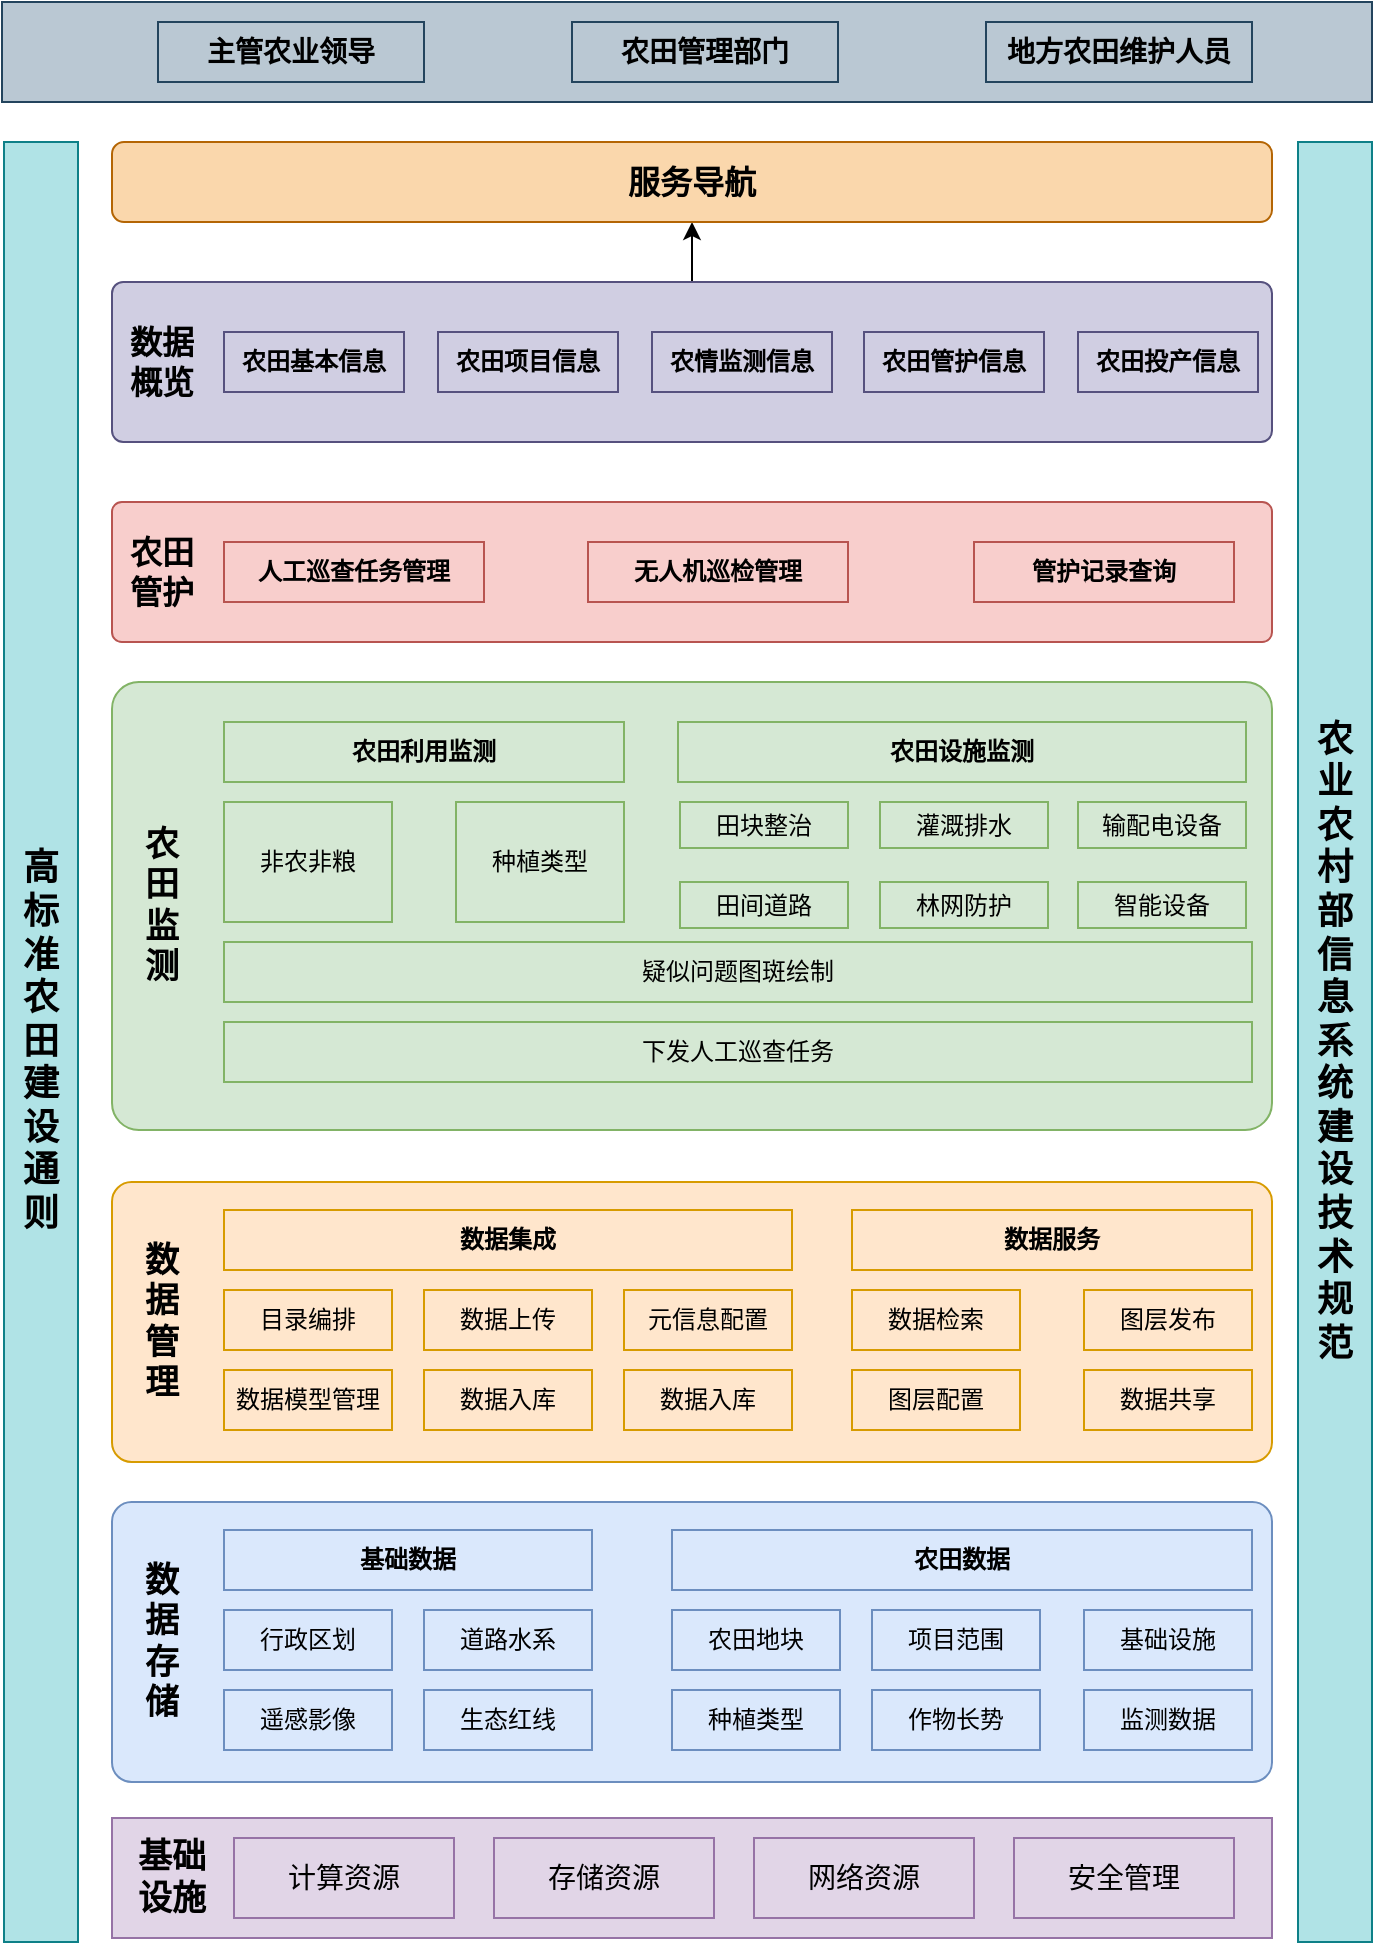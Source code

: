 <mxfile version="24.8.3" pages="3">
  <diagram name="第 1 页" id="RDpvD_mBrIa01KDGyiUF">
    <mxGraphModel dx="2074" dy="1133" grid="0" gridSize="10" guides="1" tooltips="1" connect="1" arrows="1" fold="1" page="1" pageScale="1" pageWidth="827" pageHeight="1169" math="0" shadow="0">
      <root>
        <mxCell id="0" />
        <mxCell id="1" parent="0" />
        <mxCell id="g1VSG913GMHRazNxdz0j-1" value="" style="rounded=0;whiteSpace=wrap;html=1;fillColor=#e1d5e7;strokeColor=#9673a6;arcSize=7;" parent="1" vertex="1">
          <mxGeometry x="106" y="979" width="580" height="60" as="geometry" />
        </mxCell>
        <mxCell id="g1VSG913GMHRazNxdz0j-2" value="基础设施" style="text;html=1;align=center;verticalAlign=middle;whiteSpace=wrap;rounded=0;fontSize=17;fontStyle=1;fillColor=#e1d5e7;strokeColor=none;" parent="1" vertex="1">
          <mxGeometry x="116" y="994" width="40" height="30" as="geometry" />
        </mxCell>
        <mxCell id="g1VSG913GMHRazNxdz0j-3" value="计算资源" style="rounded=0;whiteSpace=wrap;html=1;fontSize=14;fillColor=#e1d5e7;strokeColor=#9673a6;" parent="1" vertex="1">
          <mxGeometry x="167" y="989" width="110" height="40" as="geometry" />
        </mxCell>
        <mxCell id="g1VSG913GMHRazNxdz0j-4" value="存储资源" style="rounded=0;whiteSpace=wrap;html=1;fontSize=14;fillColor=#e1d5e7;strokeColor=#9673a6;" parent="1" vertex="1">
          <mxGeometry x="297" y="989" width="110" height="40" as="geometry" />
        </mxCell>
        <mxCell id="g1VSG913GMHRazNxdz0j-5" value="网络资源" style="rounded=0;whiteSpace=wrap;html=1;fontSize=14;fillColor=#e1d5e7;strokeColor=#9673a6;" parent="1" vertex="1">
          <mxGeometry x="427" y="989" width="110" height="40" as="geometry" />
        </mxCell>
        <mxCell id="g1VSG913GMHRazNxdz0j-6" value="安全管理" style="rounded=0;whiteSpace=wrap;html=1;fontSize=14;fillColor=#e1d5e7;strokeColor=#9673a6;" parent="1" vertex="1">
          <mxGeometry x="557" y="989" width="110" height="40" as="geometry" />
        </mxCell>
        <mxCell id="g1VSG913GMHRazNxdz0j-7" value="" style="rounded=1;whiteSpace=wrap;html=1;fillColor=#dae8fc;strokeColor=#6c8ebf;arcSize=7;" parent="1" vertex="1">
          <mxGeometry x="106" y="821" width="580" height="140" as="geometry" />
        </mxCell>
        <mxCell id="g1VSG913GMHRazNxdz0j-8" value="数据存储" style="text;html=1;align=center;verticalAlign=middle;whiteSpace=wrap;rounded=0;fontSize=17;fontStyle=1;fillColor=#dae8fc;strokeColor=none;" parent="1" vertex="1">
          <mxGeometry x="116" y="851" width="30" height="80" as="geometry" />
        </mxCell>
        <mxCell id="g1VSG913GMHRazNxdz0j-9" value="基础数据" style="rounded=0;whiteSpace=wrap;html=1;fontStyle=1;fillColor=#dae8fc;strokeColor=#6c8ebf;" parent="1" vertex="1">
          <mxGeometry x="162" y="835" width="184" height="30" as="geometry" />
        </mxCell>
        <mxCell id="g1VSG913GMHRazNxdz0j-10" value="行政区划" style="rounded=0;whiteSpace=wrap;html=1;fillColor=#dae8fc;strokeColor=#6c8ebf;" parent="1" vertex="1">
          <mxGeometry x="162" y="875" width="84" height="30" as="geometry" />
        </mxCell>
        <mxCell id="g1VSG913GMHRazNxdz0j-11" value="遥感影像" style="rounded=0;whiteSpace=wrap;html=1;fillColor=#dae8fc;strokeColor=#6c8ebf;" parent="1" vertex="1">
          <mxGeometry x="162" y="915" width="84" height="30" as="geometry" />
        </mxCell>
        <mxCell id="g1VSG913GMHRazNxdz0j-12" value="道路水系" style="rounded=0;whiteSpace=wrap;html=1;fillColor=#dae8fc;strokeColor=#6c8ebf;" parent="1" vertex="1">
          <mxGeometry x="262" y="875" width="84" height="30" as="geometry" />
        </mxCell>
        <mxCell id="g1VSG913GMHRazNxdz0j-13" value="生态红线" style="rounded=0;whiteSpace=wrap;html=1;fillColor=#dae8fc;strokeColor=#6c8ebf;" parent="1" vertex="1">
          <mxGeometry x="262" y="915" width="84" height="30" as="geometry" />
        </mxCell>
        <mxCell id="g1VSG913GMHRazNxdz0j-14" value="农田数据" style="rounded=0;whiteSpace=wrap;html=1;fontStyle=1;fillColor=#dae8fc;strokeColor=#6c8ebf;" parent="1" vertex="1">
          <mxGeometry x="386" y="835" width="290" height="30" as="geometry" />
        </mxCell>
        <mxCell id="g1VSG913GMHRazNxdz0j-15" value="农田地块" style="rounded=0;whiteSpace=wrap;html=1;fillColor=#dae8fc;strokeColor=#6c8ebf;" parent="1" vertex="1">
          <mxGeometry x="386" y="875" width="84" height="30" as="geometry" />
        </mxCell>
        <mxCell id="g1VSG913GMHRazNxdz0j-16" value="种植类型" style="rounded=0;whiteSpace=wrap;html=1;fillColor=#dae8fc;strokeColor=#6c8ebf;" parent="1" vertex="1">
          <mxGeometry x="386" y="915" width="84" height="30" as="geometry" />
        </mxCell>
        <mxCell id="g1VSG913GMHRazNxdz0j-17" value="项目范围" style="rounded=0;whiteSpace=wrap;html=1;fillColor=#dae8fc;strokeColor=#6c8ebf;" parent="1" vertex="1">
          <mxGeometry x="486" y="875" width="84" height="30" as="geometry" />
        </mxCell>
        <mxCell id="g1VSG913GMHRazNxdz0j-18" value="作物长势" style="rounded=0;whiteSpace=wrap;html=1;fillColor=#dae8fc;strokeColor=#6c8ebf;" parent="1" vertex="1">
          <mxGeometry x="486" y="915" width="84" height="30" as="geometry" />
        </mxCell>
        <mxCell id="g1VSG913GMHRazNxdz0j-19" value="基础设施" style="rounded=0;whiteSpace=wrap;html=1;fillColor=#dae8fc;strokeColor=#6c8ebf;" parent="1" vertex="1">
          <mxGeometry x="592" y="875" width="84" height="30" as="geometry" />
        </mxCell>
        <mxCell id="g1VSG913GMHRazNxdz0j-20" value="监测数据" style="rounded=0;whiteSpace=wrap;html=1;fillColor=#dae8fc;strokeColor=#6c8ebf;" parent="1" vertex="1">
          <mxGeometry x="592" y="915" width="84" height="30" as="geometry" />
        </mxCell>
        <mxCell id="g1VSG913GMHRazNxdz0j-21" value="" style="rounded=1;whiteSpace=wrap;html=1;fillColor=#ffe6cc;strokeColor=#d79b00;arcSize=7;" parent="1" vertex="1">
          <mxGeometry x="106" y="661" width="580" height="140" as="geometry" />
        </mxCell>
        <mxCell id="g1VSG913GMHRazNxdz0j-22" value="数据管理" style="text;html=1;align=center;verticalAlign=middle;whiteSpace=wrap;rounded=0;fontSize=17;fontStyle=1;fillColor=#ffe6cc;strokeColor=none;" parent="1" vertex="1">
          <mxGeometry x="116" y="691" width="30" height="80" as="geometry" />
        </mxCell>
        <mxCell id="g1VSG913GMHRazNxdz0j-23" value="数据集成" style="rounded=0;whiteSpace=wrap;html=1;fontStyle=1;fillColor=#ffe6cc;strokeColor=#d79b00;" parent="1" vertex="1">
          <mxGeometry x="162" y="675" width="284" height="30" as="geometry" />
        </mxCell>
        <mxCell id="g1VSG913GMHRazNxdz0j-24" value="目录编排" style="rounded=0;whiteSpace=wrap;html=1;fillColor=#ffe6cc;strokeColor=#d79b00;" parent="1" vertex="1">
          <mxGeometry x="162" y="715" width="84" height="30" as="geometry" />
        </mxCell>
        <mxCell id="g1VSG913GMHRazNxdz0j-25" value="元信息配置" style="rounded=0;whiteSpace=wrap;html=1;fillColor=#ffe6cc;strokeColor=#d79b00;" parent="1" vertex="1">
          <mxGeometry x="362" y="715" width="84" height="30" as="geometry" />
        </mxCell>
        <mxCell id="g1VSG913GMHRazNxdz0j-26" value="数据上传" style="rounded=0;whiteSpace=wrap;html=1;fillColor=#ffe6cc;strokeColor=#d79b00;" parent="1" vertex="1">
          <mxGeometry x="262" y="715" width="84" height="30" as="geometry" />
        </mxCell>
        <mxCell id="g1VSG913GMHRazNxdz0j-27" value="数据入库" style="rounded=0;whiteSpace=wrap;html=1;fillColor=#ffe6cc;strokeColor=#d79b00;" parent="1" vertex="1">
          <mxGeometry x="262" y="755" width="84" height="30" as="geometry" />
        </mxCell>
        <mxCell id="g1VSG913GMHRazNxdz0j-28" value="数据服务" style="rounded=0;whiteSpace=wrap;html=1;fontStyle=1;fillColor=#ffe6cc;strokeColor=#d79b00;" parent="1" vertex="1">
          <mxGeometry x="476" y="675" width="200" height="30" as="geometry" />
        </mxCell>
        <mxCell id="g1VSG913GMHRazNxdz0j-29" value="数据检索" style="rounded=0;whiteSpace=wrap;html=1;fillColor=#ffe6cc;strokeColor=#d79b00;" parent="1" vertex="1">
          <mxGeometry x="476" y="715" width="84" height="30" as="geometry" />
        </mxCell>
        <mxCell id="g1VSG913GMHRazNxdz0j-30" value="图层配置" style="rounded=0;whiteSpace=wrap;html=1;fillColor=#ffe6cc;strokeColor=#d79b00;" parent="1" vertex="1">
          <mxGeometry x="476" y="755" width="84" height="30" as="geometry" />
        </mxCell>
        <mxCell id="g1VSG913GMHRazNxdz0j-31" value="图层发布" style="rounded=0;whiteSpace=wrap;html=1;fillColor=#ffe6cc;strokeColor=#d79b00;" parent="1" vertex="1">
          <mxGeometry x="592" y="715" width="84" height="30" as="geometry" />
        </mxCell>
        <mxCell id="g1VSG913GMHRazNxdz0j-32" value="数据共享" style="rounded=0;whiteSpace=wrap;html=1;fillColor=#ffe6cc;strokeColor=#d79b00;" parent="1" vertex="1">
          <mxGeometry x="592" y="755" width="84" height="30" as="geometry" />
        </mxCell>
        <mxCell id="g1VSG913GMHRazNxdz0j-35" value="数据模型管理" style="rounded=0;whiteSpace=wrap;html=1;fillColor=#ffe6cc;strokeColor=#d79b00;" parent="1" vertex="1">
          <mxGeometry x="162" y="755" width="84" height="30" as="geometry" />
        </mxCell>
        <mxCell id="g1VSG913GMHRazNxdz0j-36" value="数据入库" style="rounded=0;whiteSpace=wrap;html=1;fillColor=#ffe6cc;strokeColor=#d79b00;" parent="1" vertex="1">
          <mxGeometry x="362" y="755" width="84" height="30" as="geometry" />
        </mxCell>
        <mxCell id="g1VSG913GMHRazNxdz0j-37" value="" style="rounded=1;whiteSpace=wrap;html=1;fillColor=#d5e8d4;strokeColor=#82b366;arcSize=6;" parent="1" vertex="1">
          <mxGeometry x="106" y="411" width="580" height="224" as="geometry" />
        </mxCell>
        <mxCell id="g1VSG913GMHRazNxdz0j-38" value="农田监测" style="text;html=1;align=center;verticalAlign=middle;whiteSpace=wrap;rounded=0;fontSize=17;fontStyle=1;fillColor=#d5e8d4;strokeColor=none;" parent="1" vertex="1">
          <mxGeometry x="116" y="483" width="30" height="80" as="geometry" />
        </mxCell>
        <mxCell id="g1VSG913GMHRazNxdz0j-39" value="农田设施监测" style="rounded=0;whiteSpace=wrap;html=1;fontStyle=1;fillColor=#d5e8d4;strokeColor=#82b366;" parent="1" vertex="1">
          <mxGeometry x="389" y="431" width="284" height="30" as="geometry" />
        </mxCell>
        <mxCell id="g1VSG913GMHRazNxdz0j-40" value="田块整治" style="rounded=0;whiteSpace=wrap;html=1;fillColor=#d5e8d4;strokeColor=#82b366;" parent="1" vertex="1">
          <mxGeometry x="390" y="471" width="84" height="23" as="geometry" />
        </mxCell>
        <mxCell id="g1VSG913GMHRazNxdz0j-42" value="灌溉排水" style="rounded=0;whiteSpace=wrap;html=1;fillColor=#d5e8d4;strokeColor=#82b366;" parent="1" vertex="1">
          <mxGeometry x="490" y="471" width="84" height="23" as="geometry" />
        </mxCell>
        <mxCell id="g1VSG913GMHRazNxdz0j-43" value="林网防护" style="rounded=0;whiteSpace=wrap;html=1;fillColor=#d5e8d4;strokeColor=#82b366;" parent="1" vertex="1">
          <mxGeometry x="490" y="511" width="84" height="23" as="geometry" />
        </mxCell>
        <mxCell id="g1VSG913GMHRazNxdz0j-44" value="农田利用监测" style="rounded=0;whiteSpace=wrap;html=1;fontStyle=1;fillColor=#d5e8d4;strokeColor=#82b366;" parent="1" vertex="1">
          <mxGeometry x="162" y="431" width="200" height="30" as="geometry" />
        </mxCell>
        <mxCell id="g1VSG913GMHRazNxdz0j-45" value="非农非粮" style="rounded=0;whiteSpace=wrap;html=1;fillColor=#d5e8d4;strokeColor=#82b366;" parent="1" vertex="1">
          <mxGeometry x="162" y="471" width="84" height="60" as="geometry" />
        </mxCell>
        <mxCell id="g1VSG913GMHRazNxdz0j-46" value="种植类型" style="rounded=0;whiteSpace=wrap;html=1;fillColor=#d5e8d4;strokeColor=#82b366;" parent="1" vertex="1">
          <mxGeometry x="278" y="471" width="84" height="60" as="geometry" />
        </mxCell>
        <mxCell id="g1VSG913GMHRazNxdz0j-49" value="田间道路" style="rounded=0;whiteSpace=wrap;html=1;fillColor=#d5e8d4;strokeColor=#82b366;" parent="1" vertex="1">
          <mxGeometry x="390" y="511" width="84" height="23" as="geometry" />
        </mxCell>
        <mxCell id="g1VSG913GMHRazNxdz0j-50" value="下发人工巡查任务" style="rounded=0;whiteSpace=wrap;html=1;fillColor=#d5e8d4;strokeColor=#82b366;" parent="1" vertex="1">
          <mxGeometry x="162" y="581" width="514" height="30" as="geometry" />
        </mxCell>
        <mxCell id="g1VSG913GMHRazNxdz0j-51" value="" style="rounded=1;whiteSpace=wrap;html=1;fillColor=#f8cecc;strokeColor=#b85450;arcSize=7;" parent="1" vertex="1">
          <mxGeometry x="106" y="321" width="580" height="70" as="geometry" />
        </mxCell>
        <mxCell id="g1VSG913GMHRazNxdz0j-52" value="农田管护" style="text;html=1;align=center;verticalAlign=middle;whiteSpace=wrap;rounded=0;fontSize=16;fontStyle=1;fillColor=#f8cecc;strokeColor=none;" parent="1" vertex="1">
          <mxGeometry x="111" y="331" width="40" height="50" as="geometry" />
        </mxCell>
        <mxCell id="g1VSG913GMHRazNxdz0j-53" value="无人机巡检管理" style="rounded=0;whiteSpace=wrap;html=1;fontStyle=1;fillColor=#f8cecc;strokeColor=#b85450;" parent="1" vertex="1">
          <mxGeometry x="344" y="341" width="130" height="30" as="geometry" />
        </mxCell>
        <mxCell id="g1VSG913GMHRazNxdz0j-58" value="人工巡查任务管理" style="rounded=0;whiteSpace=wrap;html=1;fontStyle=1;fillColor=#f8cecc;strokeColor=#b85450;" parent="1" vertex="1">
          <mxGeometry x="162" y="341" width="130" height="30" as="geometry" />
        </mxCell>
        <mxCell id="g1VSG913GMHRazNxdz0j-65" value="疑似问题图斑绘制" style="rounded=0;whiteSpace=wrap;html=1;fillColor=#d5e8d4;strokeColor=#82b366;" parent="1" vertex="1">
          <mxGeometry x="162" y="541" width="514" height="30" as="geometry" />
        </mxCell>
        <mxCell id="g1VSG913GMHRazNxdz0j-66" value="输配电设备" style="rounded=0;whiteSpace=wrap;html=1;fillColor=#d5e8d4;strokeColor=#82b366;" parent="1" vertex="1">
          <mxGeometry x="589" y="471" width="84" height="23" as="geometry" />
        </mxCell>
        <mxCell id="g1VSG913GMHRazNxdz0j-67" value="智能设备" style="rounded=0;whiteSpace=wrap;html=1;fillColor=#d5e8d4;strokeColor=#82b366;" parent="1" vertex="1">
          <mxGeometry x="589" y="511" width="84" height="23" as="geometry" />
        </mxCell>
        <mxCell id="g1VSG913GMHRazNxdz0j-68" value="管护记录查询" style="rounded=0;whiteSpace=wrap;html=1;fontStyle=1;fillColor=#f8cecc;strokeColor=#b85450;" parent="1" vertex="1">
          <mxGeometry x="537" y="341" width="130" height="30" as="geometry" />
        </mxCell>
        <mxCell id="g1VSG913GMHRazNxdz0j-82" style="edgeStyle=orthogonalEdgeStyle;rounded=0;orthogonalLoop=1;jettySize=auto;html=1;exitX=0.5;exitY=0;exitDx=0;exitDy=0;entryX=0.5;entryY=1;entryDx=0;entryDy=0;" parent="1" source="g1VSG913GMHRazNxdz0j-70" target="g1VSG913GMHRazNxdz0j-77" edge="1">
          <mxGeometry relative="1" as="geometry" />
        </mxCell>
        <mxCell id="g1VSG913GMHRazNxdz0j-70" value="" style="rounded=1;whiteSpace=wrap;html=1;fillColor=#d0cee2;strokeColor=#56517e;arcSize=7;" parent="1" vertex="1">
          <mxGeometry x="106" y="211" width="580" height="80" as="geometry" />
        </mxCell>
        <mxCell id="g1VSG913GMHRazNxdz0j-71" value="数据概览" style="text;html=1;align=center;verticalAlign=middle;whiteSpace=wrap;rounded=0;fontSize=16;fontStyle=1;fillColor=#d0cee2;strokeColor=none;" parent="1" vertex="1">
          <mxGeometry x="111" y="216" width="40" height="70" as="geometry" />
        </mxCell>
        <mxCell id="g1VSG913GMHRazNxdz0j-72" value="农田基本信息" style="rounded=0;whiteSpace=wrap;html=1;fontStyle=1;fillColor=#d0cee2;strokeColor=#56517e;" parent="1" vertex="1">
          <mxGeometry x="162" y="236" width="90" height="30" as="geometry" />
        </mxCell>
        <mxCell id="g1VSG913GMHRazNxdz0j-73" value="农田项目信息" style="rounded=0;whiteSpace=wrap;html=1;fontStyle=1;fillColor=#d0cee2;strokeColor=#56517e;" parent="1" vertex="1">
          <mxGeometry x="269" y="236" width="90" height="30" as="geometry" />
        </mxCell>
        <mxCell id="g1VSG913GMHRazNxdz0j-74" value="农田投产信息" style="rounded=0;whiteSpace=wrap;html=1;fontStyle=1;fillColor=#d0cee2;strokeColor=#56517e;" parent="1" vertex="1">
          <mxGeometry x="589" y="236" width="90" height="30" as="geometry" />
        </mxCell>
        <mxCell id="g1VSG913GMHRazNxdz0j-75" value="农情监测信息" style="rounded=0;whiteSpace=wrap;html=1;fontStyle=1;fillColor=#d0cee2;strokeColor=#56517e;" parent="1" vertex="1">
          <mxGeometry x="376" y="236" width="90" height="30" as="geometry" />
        </mxCell>
        <mxCell id="g1VSG913GMHRazNxdz0j-76" value="农田管护信息" style="rounded=0;whiteSpace=wrap;html=1;fontStyle=1;fillColor=#d0cee2;strokeColor=#56517e;" parent="1" vertex="1">
          <mxGeometry x="482" y="236" width="90" height="30" as="geometry" />
        </mxCell>
        <mxCell id="g1VSG913GMHRazNxdz0j-77" value="服务导航" style="rounded=1;whiteSpace=wrap;html=1;fillColor=#fad7ac;strokeColor=#b46504;fontStyle=1;fontSize=16;" parent="1" vertex="1">
          <mxGeometry x="106" y="141" width="580" height="40" as="geometry" />
        </mxCell>
        <mxCell id="g1VSG913GMHRazNxdz0j-78" value="" style="rounded=0;whiteSpace=wrap;html=1;fillColor=#bac8d3;strokeColor=#23445d;fontStyle=1;fontSize=16;" parent="1" vertex="1">
          <mxGeometry x="51" y="71" width="685" height="50" as="geometry" />
        </mxCell>
        <mxCell id="g1VSG913GMHRazNxdz0j-79" value="主管农业领导" style="rounded=0;whiteSpace=wrap;html=1;fillColor=#bac8d3;strokeColor=#23445d;fontStyle=1;fontSize=14;" parent="1" vertex="1">
          <mxGeometry x="129" y="81" width="133" height="30" as="geometry" />
        </mxCell>
        <mxCell id="g1VSG913GMHRazNxdz0j-80" value="农田管理部门" style="rounded=0;whiteSpace=wrap;html=1;fillColor=#bac8d3;strokeColor=#23445d;fontStyle=1;fontSize=14;" parent="1" vertex="1">
          <mxGeometry x="336" y="81" width="133" height="30" as="geometry" />
        </mxCell>
        <mxCell id="g1VSG913GMHRazNxdz0j-81" value="地方农田维护人员" style="rounded=0;whiteSpace=wrap;html=1;fillColor=#bac8d3;strokeColor=#23445d;fontStyle=1;fontSize=14;" parent="1" vertex="1">
          <mxGeometry x="543" y="81" width="133" height="30" as="geometry" />
        </mxCell>
        <mxCell id="g1VSG913GMHRazNxdz0j-83" value="农业农村部信息系统建设技术规范" style="rounded=0;whiteSpace=wrap;html=1;fontSize=18;fillColor=#b0e3e6;strokeColor=#0e8088;fontStyle=1" parent="1" vertex="1">
          <mxGeometry x="699" y="141" width="37" height="900" as="geometry" />
        </mxCell>
        <mxCell id="g1VSG913GMHRazNxdz0j-84" value="高标准农田建设 通则" style="rounded=0;whiteSpace=wrap;html=1;fontSize=18;fillColor=#b0e3e6;strokeColor=#0e8088;fontStyle=1" parent="1" vertex="1">
          <mxGeometry x="52" y="141" width="37" height="900" as="geometry" />
        </mxCell>
      </root>
    </mxGraphModel>
  </diagram>
  <diagram id="Mc1IRwViXB6cocxhh7ov" name="第 2 页">
    <mxGraphModel dx="1466" dy="2115" grid="0" gridSize="10" guides="1" tooltips="1" connect="1" arrows="1" fold="1" page="1" pageScale="1" pageWidth="827" pageHeight="1169" math="0" shadow="0">
      <root>
        <mxCell id="0" />
        <mxCell id="1" parent="0" />
        <mxCell id="zyd6SrHc1U9wLB_84_dU-101" style="edgeStyle=orthogonalEdgeStyle;rounded=0;orthogonalLoop=1;jettySize=auto;html=1;exitX=1;exitY=0.5;exitDx=0;exitDy=0;" edge="1" parent="1">
          <mxGeometry relative="1" as="geometry">
            <mxPoint x="962.5" y="735.765" as="targetPoint" />
            <mxPoint x="686.5" y="736" as="sourcePoint" />
          </mxGeometry>
        </mxCell>
        <mxCell id="zyd6SrHc1U9wLB_84_dU-104" style="edgeStyle=orthogonalEdgeStyle;rounded=0;orthogonalLoop=1;jettySize=auto;html=1;exitX=1;exitY=0.5;exitDx=0;exitDy=0;entryX=0;entryY=0.5;entryDx=0;entryDy=0;" edge="1" parent="1" source="zyd6SrHc1U9wLB_84_dU-46" target="zyd6SrHc1U9wLB_84_dU-105">
          <mxGeometry relative="1" as="geometry">
            <mxPoint x="940" y="254.471" as="targetPoint" />
          </mxGeometry>
        </mxCell>
        <mxCell id="zyd6SrHc1U9wLB_84_dU-46" value="" style="rounded=1;whiteSpace=wrap;html=1;fillColor=#fad9d5;strokeColor=#ae4132;arcSize=7;" vertex="1" parent="1">
          <mxGeometry x="103.5" y="200" width="580" height="110" as="geometry" />
        </mxCell>
        <mxCell id="zyd6SrHc1U9wLB_84_dU-99" style="edgeStyle=orthogonalEdgeStyle;rounded=0;orthogonalLoop=1;jettySize=auto;html=1;exitX=1;exitY=0.5;exitDx=0;exitDy=0;" edge="1" parent="1" source="zyd6SrHc1U9wLB_84_dU-69">
          <mxGeometry relative="1" as="geometry">
            <mxPoint x="960" y="569.765" as="targetPoint" />
          </mxGeometry>
        </mxCell>
        <mxCell id="zyd6SrHc1U9wLB_84_dU-69" value="" style="rounded=1;whiteSpace=wrap;html=1;fillColor=#ffe6cc;strokeColor=#d79b00;arcSize=7;" vertex="1" parent="1">
          <mxGeometry x="103.5" y="500" width="580" height="140" as="geometry" />
        </mxCell>
        <mxCell id="zyd6SrHc1U9wLB_84_dU-1" value="" style="rounded=0;whiteSpace=wrap;html=1;fillColor=#e1d5e7;strokeColor=#9673a6;arcSize=7;" vertex="1" parent="1">
          <mxGeometry x="106" y="1070" width="580" height="60" as="geometry" />
        </mxCell>
        <mxCell id="zyd6SrHc1U9wLB_84_dU-2" value="基础设施" style="text;html=1;align=center;verticalAlign=middle;whiteSpace=wrap;rounded=0;fontSize=17;fontStyle=1;fillColor=#e1d5e7;strokeColor=none;" vertex="1" parent="1">
          <mxGeometry x="116" y="1085" width="40" height="30" as="geometry" />
        </mxCell>
        <mxCell id="zyd6SrHc1U9wLB_84_dU-3" value="计算资源" style="rounded=0;whiteSpace=wrap;html=1;fontSize=14;fillColor=#e1d5e7;strokeColor=#9673a6;" vertex="1" parent="1">
          <mxGeometry x="167" y="1080" width="110" height="40" as="geometry" />
        </mxCell>
        <mxCell id="zyd6SrHc1U9wLB_84_dU-4" value="存储资源" style="rounded=0;whiteSpace=wrap;html=1;fontSize=14;fillColor=#e1d5e7;strokeColor=#9673a6;" vertex="1" parent="1">
          <mxGeometry x="297" y="1080" width="110" height="40" as="geometry" />
        </mxCell>
        <mxCell id="zyd6SrHc1U9wLB_84_dU-5" value="网络资源" style="rounded=0;whiteSpace=wrap;html=1;fontSize=14;fillColor=#e1d5e7;strokeColor=#9673a6;" vertex="1" parent="1">
          <mxGeometry x="427" y="1080" width="110" height="40" as="geometry" />
        </mxCell>
        <mxCell id="zyd6SrHc1U9wLB_84_dU-6" value="安全管理" style="rounded=0;whiteSpace=wrap;html=1;fontSize=14;fillColor=#e1d5e7;strokeColor=#9673a6;" vertex="1" parent="1">
          <mxGeometry x="557" y="1080" width="110" height="40" as="geometry" />
        </mxCell>
        <mxCell id="zyd6SrHc1U9wLB_84_dU-111" style="edgeStyle=orthogonalEdgeStyle;rounded=0;orthogonalLoop=1;jettySize=auto;html=1;exitX=1;exitY=0.5;exitDx=0;exitDy=0;" edge="1" parent="1" source="zyd6SrHc1U9wLB_84_dU-7">
          <mxGeometry relative="1" as="geometry">
            <mxPoint x="970" y="880" as="targetPoint" />
          </mxGeometry>
        </mxCell>
        <mxCell id="zyd6SrHc1U9wLB_84_dU-7" value="" style="rounded=1;whiteSpace=wrap;html=1;fillColor=#dae8fc;strokeColor=#6c8ebf;arcSize=7;" vertex="1" parent="1">
          <mxGeometry x="106" y="830" width="580" height="100" as="geometry" />
        </mxCell>
        <mxCell id="zyd6SrHc1U9wLB_84_dU-8" value="数据存储" style="text;html=1;align=center;verticalAlign=middle;whiteSpace=wrap;rounded=0;fontSize=17;fontStyle=1;fillColor=#dae8fc;strokeColor=none;" vertex="1" parent="1">
          <mxGeometry x="118.5" y="840.5" width="30" height="80" as="geometry" />
        </mxCell>
        <mxCell id="zyd6SrHc1U9wLB_84_dU-14" value="数据存储" style="rounded=0;whiteSpace=wrap;html=1;fontStyle=1;fillColor=#dae8fc;strokeColor=#6c8ebf;" vertex="1" parent="1">
          <mxGeometry x="164.5" y="841" width="248" height="30" as="geometry" />
        </mxCell>
        <mxCell id="zyd6SrHc1U9wLB_84_dU-21" value="" style="rounded=1;whiteSpace=wrap;html=1;fillColor=#fad7ac;strokeColor=#b46504;arcSize=7;" vertex="1" parent="1">
          <mxGeometry x="106" y="661" width="580" height="140" as="geometry" />
        </mxCell>
        <mxCell id="zyd6SrHc1U9wLB_84_dU-22" value="数据中心" style="text;html=1;align=center;verticalAlign=middle;whiteSpace=wrap;rounded=0;fontSize=17;fontStyle=1;fillColor=#fad7ac;strokeColor=none;" vertex="1" parent="1">
          <mxGeometry x="116" y="691" width="30" height="80" as="geometry" />
        </mxCell>
        <mxCell id="zyd6SrHc1U9wLB_84_dU-109" style="edgeStyle=orthogonalEdgeStyle;rounded=0;orthogonalLoop=1;jettySize=auto;html=1;exitX=1;exitY=0.5;exitDx=0;exitDy=0;" edge="1" parent="1" source="zyd6SrHc1U9wLB_84_dU-35">
          <mxGeometry relative="1" as="geometry">
            <mxPoint x="960" y="407.412" as="targetPoint" />
          </mxGeometry>
        </mxCell>
        <mxCell id="zyd6SrHc1U9wLB_84_dU-35" value="" style="rounded=1;whiteSpace=wrap;html=1;fillColor=#d5e8d4;strokeColor=#82b366;arcSize=6;" vertex="1" parent="1">
          <mxGeometry x="103.5" y="340" width="580" height="134" as="geometry" />
        </mxCell>
        <mxCell id="zyd6SrHc1U9wLB_84_dU-36" value="数据分析" style="text;html=1;align=center;verticalAlign=middle;whiteSpace=wrap;rounded=0;fontSize=17;fontStyle=1;fillColor=#d5e8d4;strokeColor=none;" vertex="1" parent="1">
          <mxGeometry x="113.5" y="370" width="30" height="80" as="geometry" />
        </mxCell>
        <mxCell id="zyd6SrHc1U9wLB_84_dU-37" value="农田设施监测" style="rounded=0;whiteSpace=wrap;html=1;fontStyle=1;fillColor=#fad9d5;strokeColor=#ae4132;" vertex="1" parent="1">
          <mxGeometry x="401.5" y="213" width="198.5" height="30" as="geometry" />
        </mxCell>
        <mxCell id="zyd6SrHc1U9wLB_84_dU-41" value="农田利用监测" style="rounded=0;whiteSpace=wrap;html=1;fontStyle=1;fillColor=#fad9d5;strokeColor=#ae4132;" vertex="1" parent="1">
          <mxGeometry x="172.88" y="213" width="200" height="30" as="geometry" />
        </mxCell>
        <mxCell id="zyd6SrHc1U9wLB_84_dU-47" value="数据应用" style="text;html=1;align=center;verticalAlign=middle;whiteSpace=wrap;rounded=0;fontSize=16;fontStyle=1;fillColor=none;strokeColor=none;" vertex="1" parent="1">
          <mxGeometry x="112" y="205" width="31.5" height="100" as="geometry" />
        </mxCell>
        <mxCell id="zyd6SrHc1U9wLB_84_dU-49" value="人工巡查任务下发和管理" style="rounded=0;whiteSpace=wrap;html=1;fontStyle=1;fillColor=#fad9d5;strokeColor=#ae4132;" vertex="1" parent="1">
          <mxGeometry x="172.88" y="270" width="197.12" height="30" as="geometry" />
        </mxCell>
        <mxCell id="zyd6SrHc1U9wLB_84_dU-103" style="edgeStyle=orthogonalEdgeStyle;rounded=0;orthogonalLoop=1;jettySize=auto;html=1;exitX=1;exitY=0.5;exitDx=0;exitDy=0;entryX=0;entryY=0.5;entryDx=0;entryDy=0;" edge="1" parent="1" source="zyd6SrHc1U9wLB_84_dU-55" target="zyd6SrHc1U9wLB_84_dU-105">
          <mxGeometry relative="1" as="geometry">
            <mxPoint x="940" y="105.059" as="targetPoint" />
          </mxGeometry>
        </mxCell>
        <mxCell id="zyd6SrHc1U9wLB_84_dU-55" value="" style="rounded=1;whiteSpace=wrap;html=1;fillColor=#d0cee2;strokeColor=#56517e;arcSize=7;" vertex="1" parent="1">
          <mxGeometry x="103.5" y="50" width="580" height="110" as="geometry" />
        </mxCell>
        <mxCell id="zyd6SrHc1U9wLB_84_dU-56" value="数据展示" style="text;html=1;align=center;verticalAlign=middle;whiteSpace=wrap;rounded=0;fontSize=16;fontStyle=1;fillColor=#d0cee2;strokeColor=none;" vertex="1" parent="1">
          <mxGeometry x="112" y="57.5" width="31.5" height="95" as="geometry" />
        </mxCell>
        <mxCell id="zyd6SrHc1U9wLB_84_dU-57" value="智慧耕地一张图" style="rounded=0;whiteSpace=wrap;html=1;fontStyle=1;fillColor=#d0cee2;strokeColor=#56517e;" vertex="1" parent="1">
          <mxGeometry x="156" y="68.75" width="490" height="30" as="geometry" />
        </mxCell>
        <mxCell id="zyd6SrHc1U9wLB_84_dU-58" value="农田项目信息" style="rounded=0;whiteSpace=wrap;html=1;fontStyle=1;fillColor=#d0cee2;strokeColor=#56517e;" vertex="1" parent="1">
          <mxGeometry x="287" y="115" width="90" height="30" as="geometry" />
        </mxCell>
        <mxCell id="zyd6SrHc1U9wLB_84_dU-60" value="农情监测信息" style="rounded=0;whiteSpace=wrap;html=1;fontStyle=1;fillColor=#d0cee2;strokeColor=#56517e;" vertex="1" parent="1">
          <mxGeometry x="423.63" y="115" width="90" height="30" as="geometry" />
        </mxCell>
        <mxCell id="zyd6SrHc1U9wLB_84_dU-61" value="农田管护信息" style="rounded=0;whiteSpace=wrap;html=1;fontStyle=1;fillColor=#d0cee2;strokeColor=#56517e;" vertex="1" parent="1">
          <mxGeometry x="556" y="115" width="90" height="30" as="geometry" />
        </mxCell>
        <mxCell id="zyd6SrHc1U9wLB_84_dU-63" value="" style="rounded=0;whiteSpace=wrap;html=1;fillColor=#bac8d3;strokeColor=#23445d;fontStyle=1;fontSize=16;" vertex="1" parent="1">
          <mxGeometry x="51" y="-20" width="685" height="50" as="geometry" />
        </mxCell>
        <mxCell id="zyd6SrHc1U9wLB_84_dU-64" value="主管农业领导" style="rounded=0;whiteSpace=wrap;html=1;fillColor=#bac8d3;strokeColor=#23445d;fontStyle=1;fontSize=14;" vertex="1" parent="1">
          <mxGeometry x="129" y="-10" width="133" height="30" as="geometry" />
        </mxCell>
        <mxCell id="zyd6SrHc1U9wLB_84_dU-65" value="农田管理部门" style="rounded=0;whiteSpace=wrap;html=1;fillColor=#bac8d3;strokeColor=#23445d;fontStyle=1;fontSize=14;" vertex="1" parent="1">
          <mxGeometry x="336" y="-10" width="133" height="30" as="geometry" />
        </mxCell>
        <mxCell id="zyd6SrHc1U9wLB_84_dU-66" value="地方农田维护人员" style="rounded=0;whiteSpace=wrap;html=1;fillColor=#bac8d3;strokeColor=#23445d;fontStyle=1;fontSize=14;" vertex="1" parent="1">
          <mxGeometry x="543" y="-10" width="133" height="30" as="geometry" />
        </mxCell>
        <mxCell id="zyd6SrHc1U9wLB_84_dU-67" value="农业农村部信息系统建设技术规范" style="rounded=0;whiteSpace=wrap;html=1;fontSize=18;fillColor=#b0e3e6;strokeColor=#0e8088;fontStyle=1" vertex="1" parent="1">
          <mxGeometry x="699" y="50" width="37" height="1080" as="geometry" />
        </mxCell>
        <mxCell id="zyd6SrHc1U9wLB_84_dU-68" value="高标准农田建设 通则" style="rounded=0;whiteSpace=wrap;html=1;fontSize=18;fillColor=#b0e3e6;strokeColor=#0e8088;fontStyle=1" vertex="1" parent="1">
          <mxGeometry x="52" y="50" width="37" height="1080" as="geometry" />
        </mxCell>
        <mxCell id="zyd6SrHc1U9wLB_84_dU-70" value="数据治理" style="text;html=1;align=center;verticalAlign=middle;whiteSpace=wrap;rounded=0;fontSize=17;fontStyle=1;fillColor=#ffe6cc;strokeColor=none;" vertex="1" parent="1">
          <mxGeometry x="113.5" y="530" width="30" height="80" as="geometry" />
        </mxCell>
        <mxCell id="zyd6SrHc1U9wLB_84_dU-72" value="数据备份" style="rounded=0;whiteSpace=wrap;html=1;fontStyle=1;fillColor=#dae8fc;strokeColor=#6c8ebf;" vertex="1" parent="1">
          <mxGeometry x="425" y="841" width="248" height="30" as="geometry" />
        </mxCell>
        <mxCell id="zyd6SrHc1U9wLB_84_dU-73" value="数据恢复" style="rounded=0;whiteSpace=wrap;html=1;fontStyle=1;fillColor=#dae8fc;strokeColor=#6c8ebf;" vertex="1" parent="1">
          <mxGeometry x="165" y="887.5" width="248" height="30" as="geometry" />
        </mxCell>
        <mxCell id="zyd6SrHc1U9wLB_84_dU-74" value="数据加密" style="rounded=0;whiteSpace=wrap;html=1;fontStyle=1;fillColor=#dae8fc;strokeColor=#6c8ebf;" vertex="1" parent="1">
          <mxGeometry x="425" y="887.5" width="248" height="30" as="geometry" />
        </mxCell>
        <mxCell id="zyd6SrHc1U9wLB_84_dU-113" style="edgeStyle=orthogonalEdgeStyle;rounded=0;orthogonalLoop=1;jettySize=auto;html=1;exitX=1;exitY=0.5;exitDx=0;exitDy=0;" edge="1" parent="1" source="zyd6SrHc1U9wLB_84_dU-75">
          <mxGeometry relative="1" as="geometry">
            <mxPoint x="970" y="996.824" as="targetPoint" />
          </mxGeometry>
        </mxCell>
        <mxCell id="zyd6SrHc1U9wLB_84_dU-75" value="" style="rounded=0;whiteSpace=wrap;html=1;fillColor=#bac8d3;strokeColor=#23445d;arcSize=7;" vertex="1" parent="1">
          <mxGeometry x="106" y="947" width="580" height="100" as="geometry" />
        </mxCell>
        <mxCell id="zyd6SrHc1U9wLB_84_dU-76" value="硬件设施" style="text;html=1;align=center;verticalAlign=middle;whiteSpace=wrap;rounded=0;fontSize=17;fontStyle=1;fillColor=#bac8d3;strokeColor=none;" vertex="1" parent="1">
          <mxGeometry x="118.5" y="957.5" width="30" height="80" as="geometry" />
        </mxCell>
        <mxCell id="zyd6SrHc1U9wLB_84_dU-77" value="数据采集车" style="rounded=0;whiteSpace=wrap;html=1;fontStyle=1;fillColor=#bac8d3;strokeColor=#23445d;" vertex="1" parent="1">
          <mxGeometry x="164.5" y="958" width="175.5" height="30" as="geometry" />
        </mxCell>
        <mxCell id="zyd6SrHc1U9wLB_84_dU-79" value="巡田机器人" style="rounded=0;whiteSpace=wrap;html=1;fontStyle=1;fillColor=#bac8d3;strokeColor=#23445d;" vertex="1" parent="1">
          <mxGeometry x="165" y="1004.5" width="85" height="30" as="geometry" />
        </mxCell>
        <mxCell id="zyd6SrHc1U9wLB_84_dU-81" value="无人机" style="rounded=0;whiteSpace=wrap;html=1;fontStyle=1;fillColor=#bac8d3;strokeColor=#23445d;" vertex="1" parent="1">
          <mxGeometry x="260" y="1004.5" width="80" height="30" as="geometry" />
        </mxCell>
        <mxCell id="zyd6SrHc1U9wLB_84_dU-83" value="标准化数据方舱" style="rounded=0;whiteSpace=wrap;html=1;fontStyle=1;fillColor=#bac8d3;strokeColor=#23445d;" vertex="1" parent="1">
          <mxGeometry x="356.5" y="957.5" width="143.5" height="77" as="geometry" />
        </mxCell>
        <mxCell id="zyd6SrHc1U9wLB_84_dU-85" value="智能巡田无人机机场" style="rounded=0;whiteSpace=wrap;html=1;fontStyle=1;fillColor=#bac8d3;strokeColor=#23445d;" vertex="1" parent="1">
          <mxGeometry x="527.75" y="957.5" width="143.5" height="77" as="geometry" />
        </mxCell>
        <mxCell id="zyd6SrHc1U9wLB_84_dU-86" value="多源数据集成" style="rounded=0;whiteSpace=wrap;html=1;fontStyle=1;fillColor=#fad7ac;strokeColor=#b46504;" vertex="1" parent="1">
          <mxGeometry x="163.13" y="691" width="219.5" height="30" as="geometry" />
        </mxCell>
        <mxCell id="zyd6SrHc1U9wLB_84_dU-87" value="数据资源目录编排" style="rounded=0;whiteSpace=wrap;html=1;fillColor=#fad7ac;strokeColor=#b46504;fontStyle=1" vertex="1" parent="1">
          <mxGeometry x="163.13" y="740" width="219.5" height="30" as="geometry" />
        </mxCell>
        <mxCell id="zyd6SrHc1U9wLB_84_dU-88" value="数据图层样式配置" style="rounded=0;whiteSpace=wrap;html=1;fillColor=#fad7ac;strokeColor=#b46504;fontStyle=1" vertex="1" parent="1">
          <mxGeometry x="409.38" y="740" width="219.5" height="30" as="geometry" />
        </mxCell>
        <mxCell id="zyd6SrHc1U9wLB_84_dU-89" value="数据图层服务发布" style="rounded=0;whiteSpace=wrap;html=1;fontStyle=1;fillColor=#fad7ac;strokeColor=#b46504;" vertex="1" parent="1">
          <mxGeometry x="409.38" y="691" width="219.5" height="30" as="geometry" />
        </mxCell>
        <mxCell id="zyd6SrHc1U9wLB_84_dU-90" value="数据资产管理" style="rounded=0;whiteSpace=wrap;html=1;fontStyle=1;fillColor=#ffe6cc;strokeColor=#d79b00;" vertex="1" parent="1">
          <mxGeometry x="156" y="524" width="154" height="30" as="geometry" />
        </mxCell>
        <mxCell id="zyd6SrHc1U9wLB_84_dU-91" value="数据标准管理" style="rounded=0;whiteSpace=wrap;html=1;fontStyle=1;fillColor=#ffe6cc;strokeColor=#d79b00;" vertex="1" parent="1">
          <mxGeometry x="326.5" y="524" width="153.5" height="30" as="geometry" />
        </mxCell>
        <mxCell id="zyd6SrHc1U9wLB_84_dU-92" value="数据模型管理" style="rounded=0;whiteSpace=wrap;html=1;fontStyle=1;fillColor=#ffe6cc;strokeColor=#d79b00;" vertex="1" parent="1">
          <mxGeometry x="500" y="524" width="153.5" height="30" as="geometry" />
        </mxCell>
        <mxCell id="zyd6SrHc1U9wLB_84_dU-93" value="数据标签管理" style="rounded=0;whiteSpace=wrap;html=1;fontStyle=1;fillColor=#ffe6cc;strokeColor=#d79b00;" vertex="1" parent="1">
          <mxGeometry x="156" y="570" width="154" height="30" as="geometry" />
        </mxCell>
        <mxCell id="zyd6SrHc1U9wLB_84_dU-94" value="数据检索" style="rounded=0;whiteSpace=wrap;html=1;fontStyle=1;fillColor=#ffe6cc;strokeColor=#d79b00;" vertex="1" parent="1">
          <mxGeometry x="326.5" y="570" width="153.5" height="30" as="geometry" />
        </mxCell>
        <mxCell id="zyd6SrHc1U9wLB_84_dU-95" value="数据服务管理" style="rounded=0;whiteSpace=wrap;html=1;fontStyle=1;fillColor=#ffe6cc;strokeColor=#d79b00;" vertex="1" parent="1">
          <mxGeometry x="500" y="570" width="153.5" height="30" as="geometry" />
        </mxCell>
        <mxCell id="zyd6SrHc1U9wLB_84_dU-96" value="农田管护任务下发和管理" style="rounded=0;whiteSpace=wrap;html=1;fontStyle=1;fillColor=#fad9d5;strokeColor=#ae4132;" vertex="1" parent="1">
          <mxGeometry x="401.5" y="270" width="197.12" height="30" as="geometry" />
        </mxCell>
        <mxCell id="zyd6SrHc1U9wLB_84_dU-97" value="数据预处理" style="rounded=0;whiteSpace=wrap;html=1;fontStyle=1;fillColor=#d5e8d4;strokeColor=#82b366;" vertex="1" parent="1">
          <mxGeometry x="170" y="370" width="200" height="30" as="geometry" />
        </mxCell>
        <mxCell id="zyd6SrHc1U9wLB_84_dU-100" value="现有成果" style="text;html=1;align=left;verticalAlign=middle;whiteSpace=wrap;rounded=0;fontSize=18;fontStyle=1" vertex="1" parent="1">
          <mxGeometry x="959" y="558" width="110" height="30" as="geometry" />
        </mxCell>
        <mxCell id="zyd6SrHc1U9wLB_84_dU-102" value="基本完成开发" style="text;html=1;align=left;verticalAlign=middle;whiteSpace=wrap;rounded=0;fontSize=17;fontStyle=1" vertex="1" parent="1">
          <mxGeometry x="964" y="724" width="127.5" height="30" as="geometry" />
        </mxCell>
        <mxCell id="zyd6SrHc1U9wLB_84_dU-105" value="核心业务功能，正在设计开发" style="text;html=1;align=left;verticalAlign=middle;whiteSpace=wrap;rounded=0;fontSize=18;fontStyle=1" vertex="1" parent="1">
          <mxGeometry x="959" y="170" width="250" height="30" as="geometry" />
        </mxCell>
        <mxCell id="zyd6SrHc1U9wLB_84_dU-106" value="无人机正射影像拼接" style="rounded=0;whiteSpace=wrap;html=1;fontStyle=1;fillColor=#d5e8d4;strokeColor=#82b366;" vertex="1" parent="1">
          <mxGeometry x="407" y="370" width="200" height="30" as="geometry" />
        </mxCell>
        <mxCell id="zyd6SrHc1U9wLB_84_dU-107" value="农田设施智能化识别" style="rounded=0;whiteSpace=wrap;html=1;fontStyle=1;fillColor=#d5e8d4;strokeColor=#82b366;" vertex="1" parent="1">
          <mxGeometry x="407" y="430" width="200" height="30" as="geometry" />
        </mxCell>
        <mxCell id="zyd6SrHc1U9wLB_84_dU-108" value="作物长势分析" style="rounded=0;whiteSpace=wrap;html=1;fontStyle=1;fillColor=#d5e8d4;strokeColor=#82b366;" vertex="1" parent="1">
          <mxGeometry x="170" y="430" width="200" height="30" as="geometry" />
        </mxCell>
        <mxCell id="zyd6SrHc1U9wLB_84_dU-110" value="以目前可用算法集成为方向" style="text;html=1;align=left;verticalAlign=middle;whiteSpace=wrap;rounded=0;fontSize=18;fontStyle=1;fontColor=#FF3333;" vertex="1" parent="1">
          <mxGeometry x="959" y="395" width="235" height="30" as="geometry" />
        </mxCell>
        <mxCell id="zyd6SrHc1U9wLB_84_dU-112" value="数据库能力，不用开发" style="text;html=1;align=left;verticalAlign=middle;whiteSpace=wrap;rounded=0;fontSize=17;fontStyle=1" vertex="1" parent="1">
          <mxGeometry x="971" y="865.5" width="187.5" height="30" as="geometry" />
        </mxCell>
        <mxCell id="zyd6SrHc1U9wLB_84_dU-114" value="采购集成的硬件" style="text;html=1;align=left;verticalAlign=middle;whiteSpace=wrap;rounded=0;fontSize=17;fontStyle=1" vertex="1" parent="1">
          <mxGeometry x="971" y="981" width="187.5" height="30" as="geometry" />
        </mxCell>
        <mxCell id="zyd6SrHc1U9wLB_84_dU-115" value="农田基本信息" style="rounded=0;whiteSpace=wrap;html=1;fontStyle=1;fillColor=#d0cee2;strokeColor=#56517e;" vertex="1" parent="1">
          <mxGeometry x="156" y="115" width="90" height="30" as="geometry" />
        </mxCell>
      </root>
    </mxGraphModel>
  </diagram>
  <diagram id="WP2vg9hZySeNwrVjkArb" name="第 3 页">
    <mxGraphModel dx="1728" dy="1003" grid="0" gridSize="10" guides="1" tooltips="1" connect="1" arrows="1" fold="1" page="1" pageScale="1" pageWidth="827" pageHeight="1169" math="0" shadow="0">
      <root>
        <mxCell id="0" />
        <mxCell id="1" parent="0" />
        <mxCell id="h_9t4tXM4heeNGovgDRm-3" value="" style="rounded=1;whiteSpace=wrap;html=1;fillColor=#fad9d5;strokeColor=#ae4132;arcSize=7;" vertex="1" parent="1">
          <mxGeometry x="168" y="208" width="580" height="260" as="geometry" />
        </mxCell>
        <mxCell id="h_9t4tXM4heeNGovgDRm-5" value="" style="rounded=1;whiteSpace=wrap;html=1;fillColor=#ffe6cc;strokeColor=#d79b00;arcSize=7;" vertex="1" parent="1">
          <mxGeometry x="166.5" y="580" width="580" height="110" as="geometry" />
        </mxCell>
        <mxCell id="h_9t4tXM4heeNGovgDRm-6" value="" style="rounded=0;whiteSpace=wrap;html=1;fillColor=#e1d5e7;strokeColor=#9673a6;arcSize=7;" vertex="1" parent="1">
          <mxGeometry x="166.5" y="1036" width="580" height="60" as="geometry" />
        </mxCell>
        <mxCell id="h_9t4tXM4heeNGovgDRm-7" value="基础设施" style="text;html=1;align=center;verticalAlign=middle;whiteSpace=wrap;rounded=0;fontSize=17;fontStyle=1;fillColor=#e1d5e7;strokeColor=none;" vertex="1" parent="1">
          <mxGeometry x="176.5" y="1051" width="40" height="30" as="geometry" />
        </mxCell>
        <mxCell id="h_9t4tXM4heeNGovgDRm-8" value="计算资源" style="rounded=0;whiteSpace=wrap;html=1;fontSize=14;fillColor=#e1d5e7;strokeColor=#9673a6;" vertex="1" parent="1">
          <mxGeometry x="227.5" y="1046" width="110" height="40" as="geometry" />
        </mxCell>
        <mxCell id="h_9t4tXM4heeNGovgDRm-9" value="存储资源" style="rounded=0;whiteSpace=wrap;html=1;fontSize=14;fillColor=#e1d5e7;strokeColor=#9673a6;" vertex="1" parent="1">
          <mxGeometry x="357.5" y="1046" width="110" height="40" as="geometry" />
        </mxCell>
        <mxCell id="h_9t4tXM4heeNGovgDRm-10" value="网络资源" style="rounded=0;whiteSpace=wrap;html=1;fontSize=14;fillColor=#e1d5e7;strokeColor=#9673a6;" vertex="1" parent="1">
          <mxGeometry x="487.5" y="1046" width="110" height="40" as="geometry" />
        </mxCell>
        <mxCell id="h_9t4tXM4heeNGovgDRm-11" value="安全管理" style="rounded=0;whiteSpace=wrap;html=1;fontSize=14;fillColor=#e1d5e7;strokeColor=#9673a6;" vertex="1" parent="1">
          <mxGeometry x="617.5" y="1046" width="110" height="40" as="geometry" />
        </mxCell>
        <mxCell id="h_9t4tXM4heeNGovgDRm-13" value="" style="rounded=0;whiteSpace=wrap;html=1;fillColor=#dae8fc;strokeColor=#6c8ebf;arcSize=7;" vertex="1" parent="1">
          <mxGeometry x="168" y="810" width="580" height="100" as="geometry" />
        </mxCell>
        <mxCell id="h_9t4tXM4heeNGovgDRm-14" value="数据存储" style="text;html=1;align=center;verticalAlign=middle;whiteSpace=wrap;rounded=0;fontSize=17;fontStyle=1;fillColor=#dae8fc;strokeColor=none;" vertex="1" parent="1">
          <mxGeometry x="180.5" y="820.5" width="30" height="80" as="geometry" />
        </mxCell>
        <mxCell id="h_9t4tXM4heeNGovgDRm-15" value="数据存储" style="rounded=0;whiteSpace=wrap;html=1;fontStyle=1;fillColor=#dae8fc;strokeColor=#6c8ebf;" vertex="1" parent="1">
          <mxGeometry x="218" y="820.5" width="248" height="30" as="geometry" />
        </mxCell>
        <mxCell id="h_9t4tXM4heeNGovgDRm-16" value="" style="rounded=1;whiteSpace=wrap;html=1;fillColor=#fad7ac;strokeColor=#b46504;arcSize=7;" vertex="1" parent="1">
          <mxGeometry x="168" y="700" width="580" height="100" as="geometry" />
        </mxCell>
        <mxCell id="h_9t4tXM4heeNGovgDRm-17" value="数据中心" style="text;html=1;align=center;verticalAlign=middle;whiteSpace=wrap;rounded=0;fontSize=17;fontStyle=1;fillColor=#fad7ac;strokeColor=none;" vertex="1" parent="1">
          <mxGeometry x="178" y="711" width="30" height="80" as="geometry" />
        </mxCell>
        <mxCell id="h_9t4tXM4heeNGovgDRm-19" value="" style="rounded=1;whiteSpace=wrap;html=1;fillColor=#d5e8d4;strokeColor=#82b366;arcSize=6;" vertex="1" parent="1">
          <mxGeometry x="166.5" y="481" width="580" height="92" as="geometry" />
        </mxCell>
        <mxCell id="h_9t4tXM4heeNGovgDRm-20" value="数据分析" style="text;html=1;align=center;verticalAlign=middle;whiteSpace=wrap;rounded=0;fontSize=17;fontStyle=1;fillColor=#d5e8d4;strokeColor=none;" vertex="1" parent="1">
          <mxGeometry x="178.75" y="486.5" width="30" height="80" as="geometry" />
        </mxCell>
        <mxCell id="h_9t4tXM4heeNGovgDRm-21" value="农田工程设施监测" style="rounded=0;whiteSpace=wrap;html=1;fontStyle=1;fillColor=#fad9d5;strokeColor=#ae4132;" vertex="1" parent="1">
          <mxGeometry x="484" y="223" width="225" height="30" as="geometry" />
        </mxCell>
        <mxCell id="h_9t4tXM4heeNGovgDRm-22" value="农田地块监测" style="rounded=0;whiteSpace=wrap;html=1;fontStyle=1;fillColor=#fad9d5;strokeColor=#ae4132;" vertex="1" parent="1">
          <mxGeometry x="229.5" y="223" width="225" height="30" as="geometry" />
        </mxCell>
        <mxCell id="h_9t4tXM4heeNGovgDRm-23" value="数据应用" style="text;html=1;align=center;verticalAlign=middle;whiteSpace=wrap;rounded=0;fontSize=16;fontStyle=1;fillColor=none;strokeColor=none;" vertex="1" parent="1">
          <mxGeometry x="177.25" y="278" width="31.5" height="100" as="geometry" />
        </mxCell>
        <mxCell id="h_9t4tXM4heeNGovgDRm-24" value="下发周期性调查任务" style="rounded=0;whiteSpace=wrap;html=1;fontStyle=1;fillColor=#fad9d5;strokeColor=#ae4132;" vertex="1" parent="1">
          <mxGeometry x="229.5" y="378" width="480" height="30" as="geometry" />
        </mxCell>
        <mxCell id="h_9t4tXM4heeNGovgDRm-26" value="" style="rounded=1;whiteSpace=wrap;html=1;fillColor=#d0cee2;strokeColor=#56517e;arcSize=7;" vertex="1" parent="1">
          <mxGeometry x="168" y="88" width="580" height="110" as="geometry" />
        </mxCell>
        <mxCell id="h_9t4tXM4heeNGovgDRm-27" value="数据展示" style="text;html=1;align=center;verticalAlign=middle;whiteSpace=wrap;rounded=0;fontSize=16;fontStyle=1;fillColor=#d0cee2;strokeColor=none;" vertex="1" parent="1">
          <mxGeometry x="175" y="95.5" width="31.5" height="95" as="geometry" />
        </mxCell>
        <mxCell id="h_9t4tXM4heeNGovgDRm-28" value="智慧耕地一张图" style="rounded=0;whiteSpace=wrap;html=1;fontStyle=1;fillColor=#d0cee2;strokeColor=#56517e;" vertex="1" parent="1">
          <mxGeometry x="219" y="106.75" width="490" height="30" as="geometry" />
        </mxCell>
        <mxCell id="h_9t4tXM4heeNGovgDRm-29" value="农田项目信息" style="rounded=0;whiteSpace=wrap;html=1;fontStyle=1;fillColor=#d0cee2;strokeColor=#56517e;" vertex="1" parent="1">
          <mxGeometry x="350" y="153" width="90" height="30" as="geometry" />
        </mxCell>
        <mxCell id="h_9t4tXM4heeNGovgDRm-30" value="农情监测信息" style="rounded=0;whiteSpace=wrap;html=1;fontStyle=1;fillColor=#d0cee2;strokeColor=#56517e;" vertex="1" parent="1">
          <mxGeometry x="486.63" y="153" width="90" height="30" as="geometry" />
        </mxCell>
        <mxCell id="h_9t4tXM4heeNGovgDRm-31" value="设备状态信息" style="rounded=0;whiteSpace=wrap;html=1;fontStyle=1;fillColor=#d0cee2;strokeColor=#56517e;" vertex="1" parent="1">
          <mxGeometry x="619" y="153" width="90" height="30" as="geometry" />
        </mxCell>
        <mxCell id="h_9t4tXM4heeNGovgDRm-38" value="数据治理" style="text;html=1;align=center;verticalAlign=middle;whiteSpace=wrap;rounded=0;fontSize=17;fontStyle=1;fillColor=#ffe6cc;strokeColor=none;" vertex="1" parent="1">
          <mxGeometry x="176.5" y="595" width="30" height="80" as="geometry" />
        </mxCell>
        <mxCell id="h_9t4tXM4heeNGovgDRm-39" value="数据备份" style="rounded=0;whiteSpace=wrap;html=1;fontStyle=1;fillColor=#dae8fc;strokeColor=#6c8ebf;" vertex="1" parent="1">
          <mxGeometry x="478.5" y="820.5" width="248" height="30" as="geometry" />
        </mxCell>
        <mxCell id="h_9t4tXM4heeNGovgDRm-40" value="数据恢复" style="rounded=0;whiteSpace=wrap;html=1;fontStyle=1;fillColor=#dae8fc;strokeColor=#6c8ebf;" vertex="1" parent="1">
          <mxGeometry x="218.5" y="867" width="248" height="30" as="geometry" />
        </mxCell>
        <mxCell id="h_9t4tXM4heeNGovgDRm-41" value="数据加密" style="rounded=0;whiteSpace=wrap;html=1;fontStyle=1;fillColor=#dae8fc;strokeColor=#6c8ebf;" vertex="1" parent="1">
          <mxGeometry x="478.5" y="867" width="248" height="30" as="geometry" />
        </mxCell>
        <mxCell id="h_9t4tXM4heeNGovgDRm-87" style="edgeStyle=orthogonalEdgeStyle;rounded=0;orthogonalLoop=1;jettySize=auto;html=1;exitX=0;exitY=0.25;exitDx=0;exitDy=0;entryX=1;entryY=0.5;entryDx=0;entryDy=0;" edge="1" parent="1" source="h_9t4tXM4heeNGovgDRm-43" target="h_9t4tXM4heeNGovgDRm-85">
          <mxGeometry relative="1" as="geometry">
            <mxPoint x="133" y="952" as="targetPoint" />
          </mxGeometry>
        </mxCell>
        <mxCell id="h_9t4tXM4heeNGovgDRm-88" style="edgeStyle=orthogonalEdgeStyle;rounded=0;orthogonalLoop=1;jettySize=auto;html=1;exitX=0;exitY=0.75;exitDx=0;exitDy=0;entryX=1;entryY=0.5;entryDx=0;entryDy=0;" edge="1" parent="1" source="h_9t4tXM4heeNGovgDRm-43" target="h_9t4tXM4heeNGovgDRm-86">
          <mxGeometry relative="1" as="geometry">
            <mxPoint x="133" y="1002" as="targetPoint" />
          </mxGeometry>
        </mxCell>
        <mxCell id="h_9t4tXM4heeNGovgDRm-43" value="" style="rounded=0;whiteSpace=wrap;html=1;fillColor=#bac8d3;strokeColor=#23445d;arcSize=7;" vertex="1" parent="1">
          <mxGeometry x="289" y="927" width="459" height="100" as="geometry" />
        </mxCell>
        <mxCell id="h_9t4tXM4heeNGovgDRm-44" value="硬件设施" style="text;html=1;align=center;verticalAlign=middle;whiteSpace=wrap;rounded=0;fontSize=17;fontStyle=1;fillColor=#bac8d3;strokeColor=none;" vertex="1" parent="1">
          <mxGeometry x="303" y="939" width="30" height="80" as="geometry" />
        </mxCell>
        <mxCell id="h_9t4tXM4heeNGovgDRm-45" value="数据采集车" style="rounded=0;whiteSpace=wrap;html=1;fontStyle=1;fillColor=#bac8d3;strokeColor=#23445d;" vertex="1" parent="1">
          <mxGeometry x="359" y="940.5" width="246.5" height="30" as="geometry" />
        </mxCell>
        <mxCell id="h_9t4tXM4heeNGovgDRm-46" value="巡田机器人" style="rounded=0;whiteSpace=wrap;html=1;fontStyle=1;fillColor=#bac8d3;strokeColor=#23445d;" vertex="1" parent="1">
          <mxGeometry x="359" y="984.5" width="116" height="30" as="geometry" />
        </mxCell>
        <mxCell id="h_9t4tXM4heeNGovgDRm-47" value="无人机（场）" style="rounded=0;whiteSpace=wrap;html=1;fontStyle=1;fillColor=#bac8d3;strokeColor=#23445d;" vertex="1" parent="1">
          <mxGeometry x="504" y="983" width="101.5" height="30" as="geometry" />
        </mxCell>
        <mxCell id="h_9t4tXM4heeNGovgDRm-48" value="数据方舱" style="rounded=0;whiteSpace=wrap;html=1;fontStyle=1;fillColor=#bac8d3;strokeColor=#23445d;" vertex="1" parent="1">
          <mxGeometry x="624.5" y="940.5" width="102" height="77" as="geometry" />
        </mxCell>
        <mxCell id="h_9t4tXM4heeNGovgDRm-50" value="多源数据集成" style="rounded=0;whiteSpace=wrap;html=1;fontStyle=1;fillColor=#fad7ac;strokeColor=#b46504;" vertex="1" parent="1">
          <mxGeometry x="233.37" y="711" width="219.5" height="30" as="geometry" />
        </mxCell>
        <mxCell id="h_9t4tXM4heeNGovgDRm-51" value="数据资源目录编排" style="rounded=0;whiteSpace=wrap;html=1;fillColor=#fad7ac;strokeColor=#b46504;fontStyle=1" vertex="1" parent="1">
          <mxGeometry x="233.37" y="760" width="219.5" height="30" as="geometry" />
        </mxCell>
        <mxCell id="h_9t4tXM4heeNGovgDRm-52" value="数据图层样式配置" style="rounded=0;whiteSpace=wrap;html=1;fillColor=#fad7ac;strokeColor=#b46504;fontStyle=1" vertex="1" parent="1">
          <mxGeometry x="479.62" y="760" width="219.5" height="30" as="geometry" />
        </mxCell>
        <mxCell id="h_9t4tXM4heeNGovgDRm-53" value="数据图层服务发布" style="rounded=0;whiteSpace=wrap;html=1;fontStyle=1;fillColor=#fad7ac;strokeColor=#b46504;" vertex="1" parent="1">
          <mxGeometry x="479.62" y="711" width="219.5" height="30" as="geometry" />
        </mxCell>
        <mxCell id="h_9t4tXM4heeNGovgDRm-54" value="数据资产管理" style="rounded=0;whiteSpace=wrap;html=1;fontStyle=1;fillColor=#ffe6cc;strokeColor=#d79b00;" vertex="1" parent="1">
          <mxGeometry x="219" y="604" width="154" height="30" as="geometry" />
        </mxCell>
        <mxCell id="h_9t4tXM4heeNGovgDRm-55" value="数据标准管理" style="rounded=0;whiteSpace=wrap;html=1;fontStyle=1;fillColor=#ffe6cc;strokeColor=#d79b00;" vertex="1" parent="1">
          <mxGeometry x="389.5" y="604" width="153.5" height="30" as="geometry" />
        </mxCell>
        <mxCell id="h_9t4tXM4heeNGovgDRm-56" value="数据模型管理" style="rounded=0;whiteSpace=wrap;html=1;fontStyle=1;fillColor=#ffe6cc;strokeColor=#d79b00;" vertex="1" parent="1">
          <mxGeometry x="563" y="604" width="153.5" height="30" as="geometry" />
        </mxCell>
        <mxCell id="h_9t4tXM4heeNGovgDRm-57" value="数据标签管理" style="rounded=0;whiteSpace=wrap;html=1;fontStyle=1;fillColor=#ffe6cc;strokeColor=#d79b00;" vertex="1" parent="1">
          <mxGeometry x="219" y="650" width="154" height="30" as="geometry" />
        </mxCell>
        <mxCell id="h_9t4tXM4heeNGovgDRm-58" value="数据检索" style="rounded=0;whiteSpace=wrap;html=1;fontStyle=1;fillColor=#ffe6cc;strokeColor=#d79b00;" vertex="1" parent="1">
          <mxGeometry x="389.5" y="650" width="153.5" height="30" as="geometry" />
        </mxCell>
        <mxCell id="h_9t4tXM4heeNGovgDRm-59" value="数据服务管理" style="rounded=0;whiteSpace=wrap;html=1;fontStyle=1;fillColor=#ffe6cc;strokeColor=#d79b00;" vertex="1" parent="1">
          <mxGeometry x="563" y="650" width="153.5" height="30" as="geometry" />
        </mxCell>
        <mxCell id="h_9t4tXM4heeNGovgDRm-61" value="种植类型识别" style="rounded=0;whiteSpace=wrap;html=1;fontStyle=1;fillColor=#d5e8d4;strokeColor=#82b366;" vertex="1" parent="1">
          <mxGeometry x="238.5" y="511.5" width="200" height="30" as="geometry" />
        </mxCell>
        <mxCell id="h_9t4tXM4heeNGovgDRm-65" value="农田设施智能化识别" style="rounded=0;whiteSpace=wrap;html=1;fontStyle=1;fillColor=#d5e8d4;strokeColor=#82b366;" vertex="1" parent="1">
          <mxGeometry x="474.5" y="511.5" width="200" height="30" as="geometry" />
        </mxCell>
        <mxCell id="h_9t4tXM4heeNGovgDRm-69" value="农田基本信息" style="rounded=0;whiteSpace=wrap;html=1;fontStyle=1;fillColor=#d0cee2;strokeColor=#56517e;" vertex="1" parent="1">
          <mxGeometry x="219" y="153" width="90" height="30" as="geometry" />
        </mxCell>
        <mxCell id="h_9t4tXM4heeNGovgDRm-70" value="灌溉能力" style="rounded=0;whiteSpace=wrap;html=1;fontStyle=1;fillColor=#fad9d5;strokeColor=#ae4132;" vertex="1" parent="1">
          <mxGeometry x="229.5" y="258" width="100" height="30" as="geometry" />
        </mxCell>
        <mxCell id="h_9t4tXM4heeNGovgDRm-71" value="排水能力" style="rounded=0;whiteSpace=wrap;html=1;fontStyle=1;fillColor=#fad9d5;strokeColor=#ae4132;" vertex="1" parent="1">
          <mxGeometry x="354.5" y="258" width="100" height="30" as="geometry" />
        </mxCell>
        <mxCell id="h_9t4tXM4heeNGovgDRm-72" value="宜机化" style="rounded=0;whiteSpace=wrap;html=1;fontStyle=1;fillColor=#fad9d5;strokeColor=#ae4132;" vertex="1" parent="1">
          <mxGeometry x="229.5" y="298" width="100" height="30" as="geometry" />
        </mxCell>
        <mxCell id="h_9t4tXM4heeNGovgDRm-73" value="道路通达度" style="rounded=0;whiteSpace=wrap;html=1;fontStyle=1;fillColor=#fad9d5;strokeColor=#ae4132;" vertex="1" parent="1">
          <mxGeometry x="354.5" y="298" width="100" height="30" as="geometry" />
        </mxCell>
        <mxCell id="h_9t4tXM4heeNGovgDRm-74" value="种植类型" style="rounded=0;whiteSpace=wrap;html=1;fontStyle=1;fillColor=#fad9d5;strokeColor=#ae4132;" vertex="1" parent="1">
          <mxGeometry x="229.5" y="338" width="100" height="30" as="geometry" />
        </mxCell>
        <mxCell id="h_9t4tXM4heeNGovgDRm-75" value="田块平整度" style="rounded=0;whiteSpace=wrap;html=1;fontStyle=1;fillColor=#fad9d5;strokeColor=#ae4132;" vertex="1" parent="1">
          <mxGeometry x="354.5" y="338" width="100" height="30" as="geometry" />
        </mxCell>
        <mxCell id="h_9t4tXM4heeNGovgDRm-76" value="完工时间" style="rounded=0;whiteSpace=wrap;html=1;fontStyle=1;fillColor=#fad9d5;strokeColor=#ae4132;" vertex="1" parent="1">
          <mxGeometry x="609" y="338" width="100" height="30" as="geometry" />
        </mxCell>
        <mxCell id="h_9t4tXM4heeNGovgDRm-77" value="使用状态" style="rounded=0;whiteSpace=wrap;html=1;fontStyle=1;fillColor=#fad9d5;strokeColor=#ae4132;" vertex="1" parent="1">
          <mxGeometry x="609" y="298" width="100" height="30" as="geometry" />
        </mxCell>
        <mxCell id="h_9t4tXM4heeNGovgDRm-78" value="运行状态" style="rounded=0;whiteSpace=wrap;html=1;fontStyle=1;fillColor=#fad9d5;strokeColor=#ae4132;" vertex="1" parent="1">
          <mxGeometry x="484.38" y="298" width="100" height="30" as="geometry" />
        </mxCell>
        <mxCell id="h_9t4tXM4heeNGovgDRm-79" value="管护实施主体" style="rounded=0;whiteSpace=wrap;html=1;fontStyle=1;fillColor=#fad9d5;strokeColor=#ae4132;" vertex="1" parent="1">
          <mxGeometry x="484" y="338" width="100" height="30" as="geometry" />
        </mxCell>
        <mxCell id="h_9t4tXM4heeNGovgDRm-81" value="工程参数" style="rounded=0;whiteSpace=wrap;html=1;fontStyle=1;fillColor=#fad9d5;strokeColor=#ae4132;" vertex="1" parent="1">
          <mxGeometry x="484.38" y="258" width="100" height="30" as="geometry" />
        </mxCell>
        <mxCell id="h_9t4tXM4heeNGovgDRm-82" value="工程类别" style="rounded=0;whiteSpace=wrap;html=1;fontStyle=1;fillColor=#fad9d5;strokeColor=#ae4132;" vertex="1" parent="1">
          <mxGeometry x="609" y="258" width="100" height="30" as="geometry" />
        </mxCell>
        <mxCell id="h_9t4tXM4heeNGovgDRm-83" value="下发问题调查任务" style="rounded=0;whiteSpace=wrap;html=1;fontStyle=1;fillColor=#fad9d5;strokeColor=#ae4132;" vertex="1" parent="1">
          <mxGeometry x="229.5" y="418" width="480" height="30" as="geometry" />
        </mxCell>
        <mxCell id="h_9t4tXM4heeNGovgDRm-85" value="无人机控制" style="rounded=1;whiteSpace=wrap;html=1;fontStyle=1;fillColor=#bac8d3;strokeColor=#23445d;" vertex="1" parent="1">
          <mxGeometry x="166.5" y="937" width="98" height="30" as="geometry" />
        </mxCell>
        <mxCell id="h_9t4tXM4heeNGovgDRm-86" value="机器人控制" style="rounded=1;whiteSpace=wrap;html=1;fontStyle=1;fillColor=#bac8d3;strokeColor=#23445d;" vertex="1" parent="1">
          <mxGeometry x="166.5" y="987.5" width="98" height="30" as="geometry" />
        </mxCell>
      </root>
    </mxGraphModel>
  </diagram>
</mxfile>
